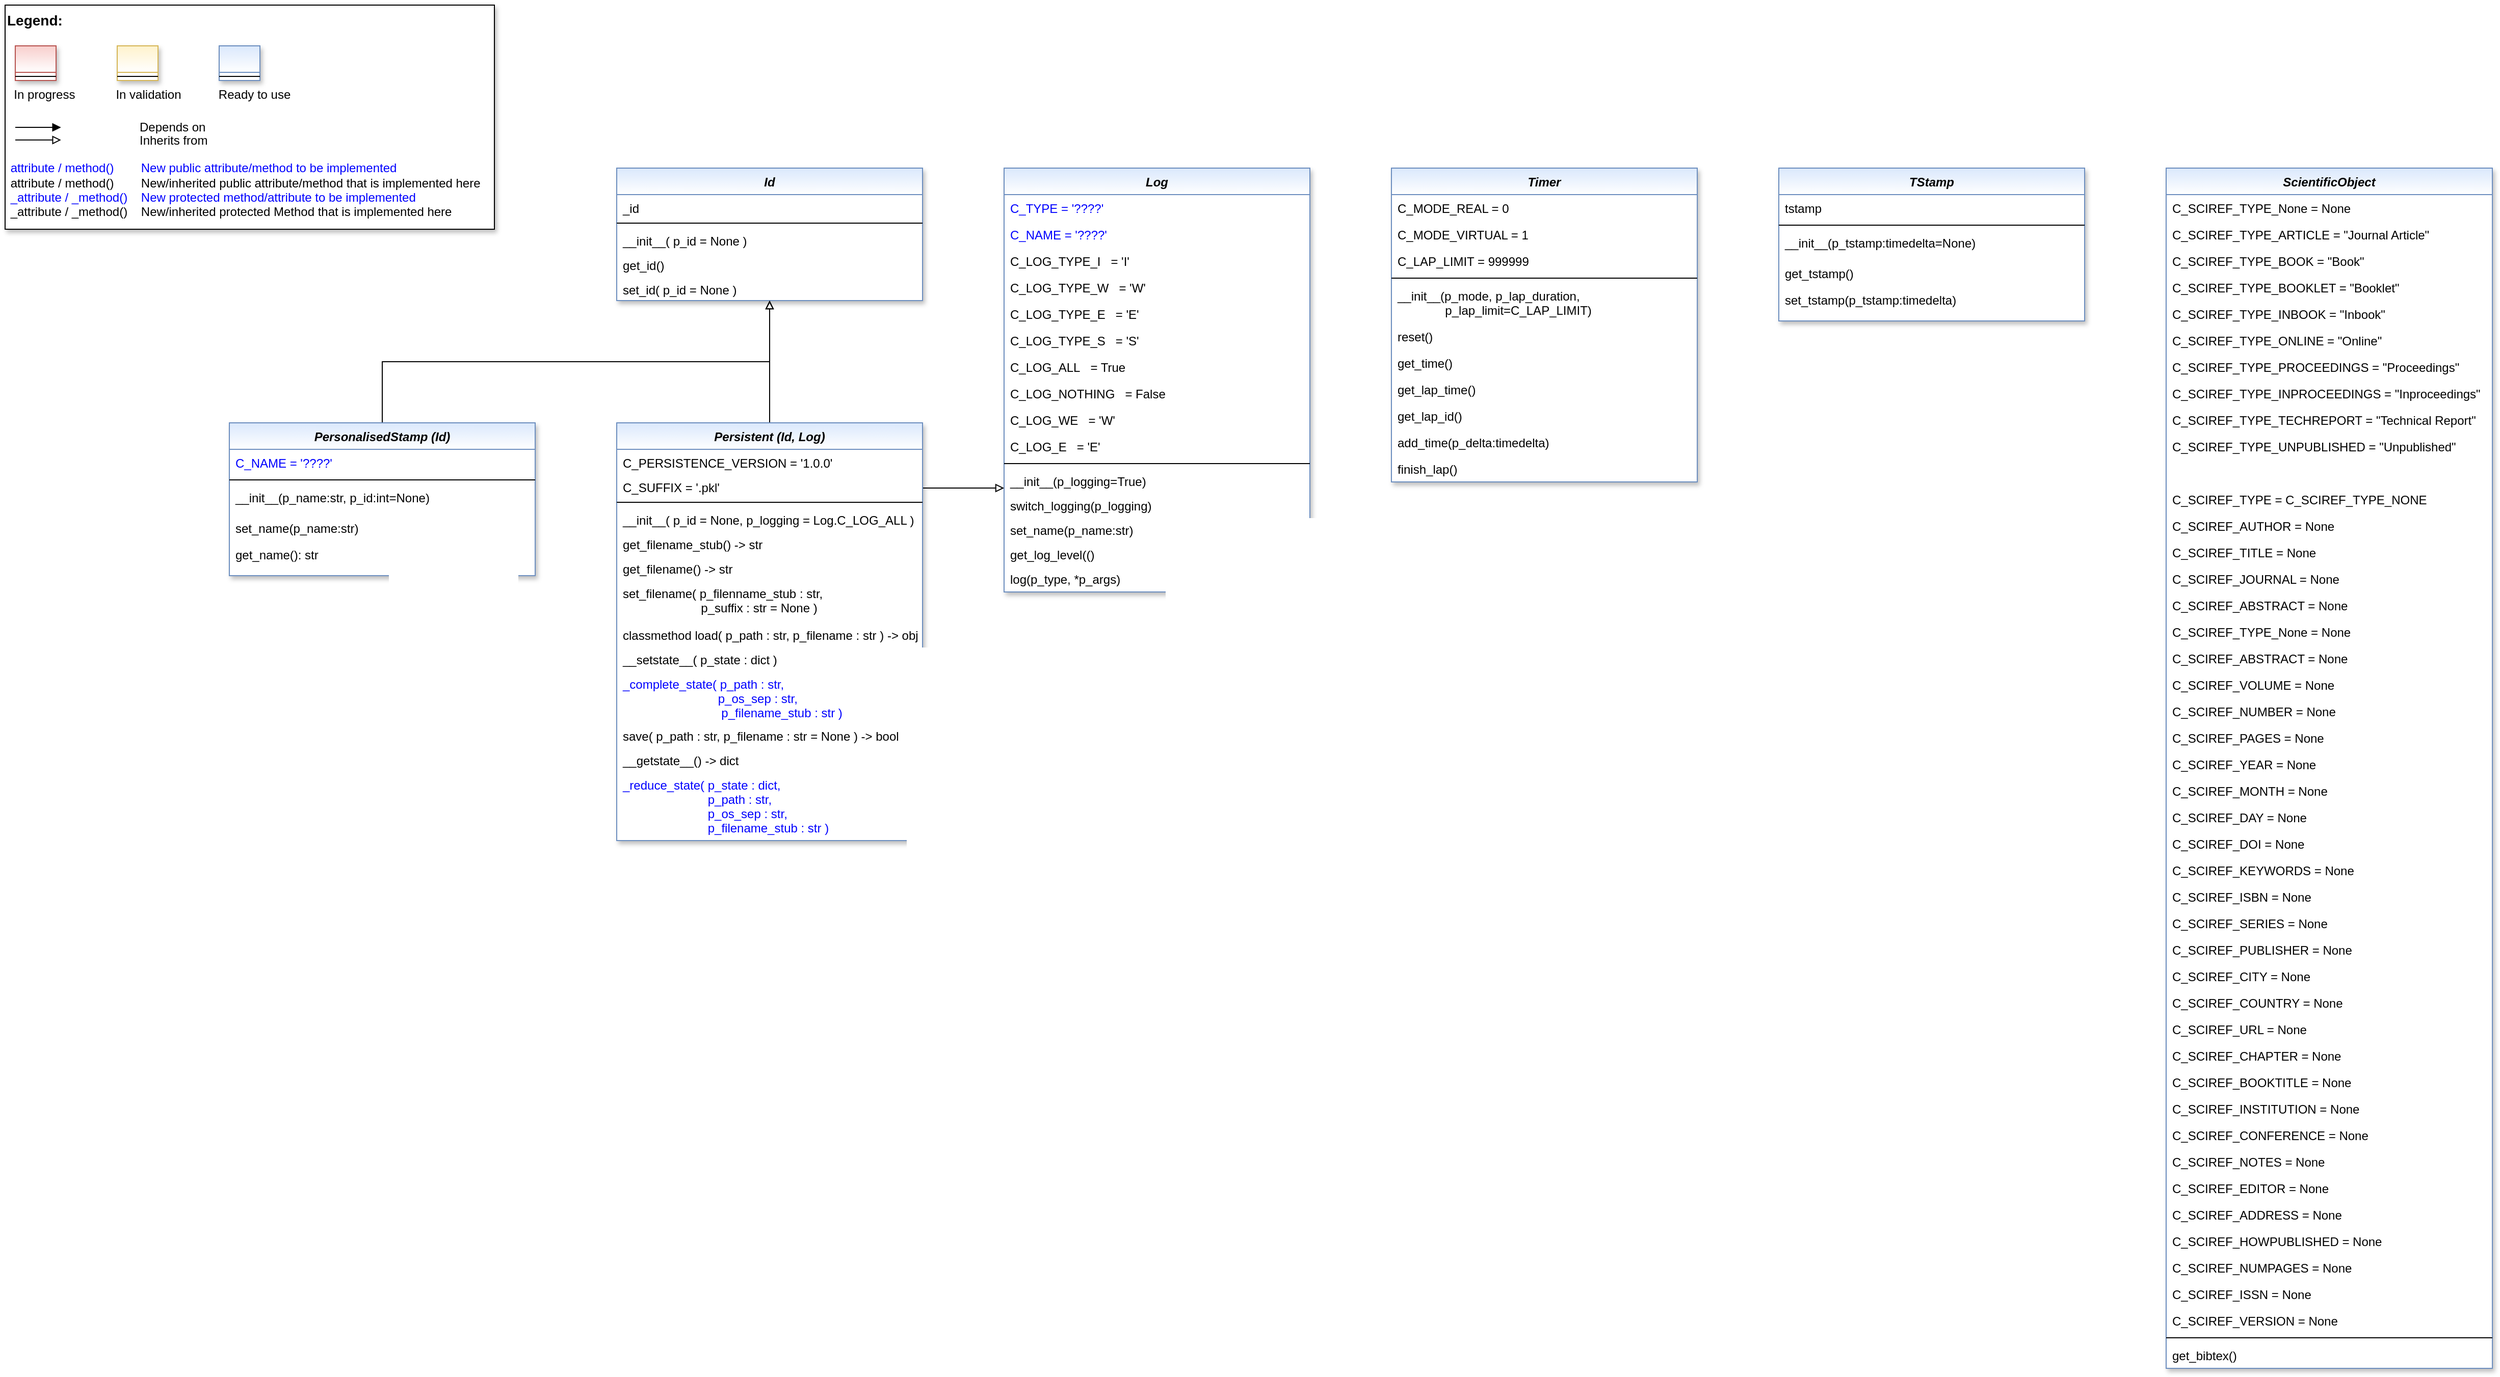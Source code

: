 <mxfile version="21.2.8" type="device">
  <diagram id="C5RBs43oDa-KdzZeNtuy" name="Page-1">
    <mxGraphModel dx="1418" dy="940" grid="1" gridSize="10" guides="1" tooltips="1" connect="1" arrows="1" fold="1" page="1" pageScale="1" pageWidth="2336" pageHeight="1654" background="none" math="0" shadow="0">
      <root>
        <mxCell id="WIyWlLk6GJQsqaUBKTNV-0" />
        <mxCell id="WIyWlLk6GJQsqaUBKTNV-1" parent="WIyWlLk6GJQsqaUBKTNV-0" />
        <mxCell id="bgMfdcs62GZ-gJ5sxorQ-0" value="Timer" style="swimlane;fontStyle=3;align=center;verticalAlign=top;childLayout=stackLayout;horizontal=1;startSize=26;horizontalStack=0;resizeParent=1;resizeLast=0;collapsible=1;marginBottom=0;rounded=0;shadow=1;strokeWidth=1;fillColor=#dae8fc;strokeColor=#6c8ebf;gradientColor=#FFFFFF;swimlaneFillColor=#FFFFFF;" parent="WIyWlLk6GJQsqaUBKTNV-1" vertex="1">
          <mxGeometry x="1400" y="200" width="300" height="308" as="geometry">
            <mxRectangle x="230" y="140" width="160" height="26" as="alternateBounds" />
          </mxGeometry>
        </mxCell>
        <mxCell id="bgMfdcs62GZ-gJ5sxorQ-1" value="C_MODE_REAL = 0" style="text;align=left;verticalAlign=top;spacingLeft=4;spacingRight=4;overflow=hidden;rotatable=0;points=[[0,0.5],[1,0.5]];portConstraint=eastwest;" parent="bgMfdcs62GZ-gJ5sxorQ-0" vertex="1">
          <mxGeometry y="26" width="300" height="26" as="geometry" />
        </mxCell>
        <mxCell id="a7D3vBZzGCBZv9gorVLi-0" value="C_MODE_VIRTUAL = 1" style="text;align=left;verticalAlign=top;spacingLeft=4;spacingRight=4;overflow=hidden;rotatable=0;points=[[0,0.5],[1,0.5]];portConstraint=eastwest;" parent="bgMfdcs62GZ-gJ5sxorQ-0" vertex="1">
          <mxGeometry y="52" width="300" height="26" as="geometry" />
        </mxCell>
        <mxCell id="a7D3vBZzGCBZv9gorVLi-1" value="C_LAP_LIMIT = 999999" style="text;align=left;verticalAlign=top;spacingLeft=4;spacingRight=4;overflow=hidden;rotatable=0;points=[[0,0.5],[1,0.5]];portConstraint=eastwest;" parent="bgMfdcs62GZ-gJ5sxorQ-0" vertex="1">
          <mxGeometry y="78" width="300" height="26" as="geometry" />
        </mxCell>
        <mxCell id="bgMfdcs62GZ-gJ5sxorQ-2" value="" style="line;html=1;strokeWidth=1;align=left;verticalAlign=middle;spacingTop=-1;spacingLeft=3;spacingRight=3;rotatable=0;labelPosition=right;points=[];portConstraint=eastwest;" parent="bgMfdcs62GZ-gJ5sxorQ-0" vertex="1">
          <mxGeometry y="104" width="300" height="8" as="geometry" />
        </mxCell>
        <mxCell id="bgMfdcs62GZ-gJ5sxorQ-3" value="__init__(p_mode, p_lap_duration,&#xa;              p_lap_limit=C_LAP_LIMIT)" style="text;align=left;verticalAlign=top;spacingLeft=4;spacingRight=4;overflow=hidden;rotatable=0;points=[[0,0.5],[1,0.5]];portConstraint=eastwest;" parent="bgMfdcs62GZ-gJ5sxorQ-0" vertex="1">
          <mxGeometry y="112" width="300" height="40" as="geometry" />
        </mxCell>
        <mxCell id="a7D3vBZzGCBZv9gorVLi-2" value="reset()" style="text;align=left;verticalAlign=top;spacingLeft=4;spacingRight=4;overflow=hidden;rotatable=0;points=[[0,0.5],[1,0.5]];portConstraint=eastwest;" parent="bgMfdcs62GZ-gJ5sxorQ-0" vertex="1">
          <mxGeometry y="152" width="300" height="26" as="geometry" />
        </mxCell>
        <mxCell id="a7D3vBZzGCBZv9gorVLi-3" value="get_time()" style="text;align=left;verticalAlign=top;spacingLeft=4;spacingRight=4;overflow=hidden;rotatable=0;points=[[0,0.5],[1,0.5]];portConstraint=eastwest;" parent="bgMfdcs62GZ-gJ5sxorQ-0" vertex="1">
          <mxGeometry y="178" width="300" height="26" as="geometry" />
        </mxCell>
        <mxCell id="PuHn4NUrcOmfV9xxtkw8-0" value="get_lap_time()" style="text;align=left;verticalAlign=top;spacingLeft=4;spacingRight=4;overflow=hidden;rotatable=0;points=[[0,0.5],[1,0.5]];portConstraint=eastwest;" parent="bgMfdcs62GZ-gJ5sxorQ-0" vertex="1">
          <mxGeometry y="204" width="300" height="26" as="geometry" />
        </mxCell>
        <mxCell id="PuHn4NUrcOmfV9xxtkw8-1" value="get_lap_id()" style="text;align=left;verticalAlign=top;spacingLeft=4;spacingRight=4;overflow=hidden;rotatable=0;points=[[0,0.5],[1,0.5]];portConstraint=eastwest;" parent="bgMfdcs62GZ-gJ5sxorQ-0" vertex="1">
          <mxGeometry y="230" width="300" height="26" as="geometry" />
        </mxCell>
        <mxCell id="TGkLLcsEz0-7tvpFlWuC-0" value="add_time(p_delta:timedelta)" style="text;align=left;verticalAlign=top;spacingLeft=4;spacingRight=4;overflow=hidden;rotatable=0;points=[[0,0.5],[1,0.5]];portConstraint=eastwest;" parent="bgMfdcs62GZ-gJ5sxorQ-0" vertex="1">
          <mxGeometry y="256" width="300" height="26" as="geometry" />
        </mxCell>
        <mxCell id="PuHn4NUrcOmfV9xxtkw8-2" value="finish_lap()" style="text;align=left;verticalAlign=top;spacingLeft=4;spacingRight=4;overflow=hidden;rotatable=0;points=[[0,0.5],[1,0.5]];portConstraint=eastwest;" parent="bgMfdcs62GZ-gJ5sxorQ-0" vertex="1">
          <mxGeometry y="282" width="300" height="26" as="geometry" />
        </mxCell>
        <mxCell id="wOOyNorhm0IPKL5RJFF_-0" value="Log" style="swimlane;fontStyle=3;align=center;verticalAlign=top;childLayout=stackLayout;horizontal=1;startSize=26;horizontalStack=0;resizeParent=1;resizeLast=0;collapsible=1;marginBottom=0;rounded=0;shadow=1;strokeWidth=1;fillColor=#dae8fc;strokeColor=#6c8ebf;gradientColor=#FFFFFF;swimlaneFillColor=#FFFFFF;" parent="WIyWlLk6GJQsqaUBKTNV-1" vertex="1">
          <mxGeometry x="1020" y="200" width="300" height="416" as="geometry">
            <mxRectangle x="230" y="140" width="160" height="26" as="alternateBounds" />
          </mxGeometry>
        </mxCell>
        <mxCell id="wOOyNorhm0IPKL5RJFF_-1" value="C_TYPE = &#39;????&#39;&#xa;" style="text;align=left;verticalAlign=top;spacingLeft=4;spacingRight=4;overflow=hidden;rotatable=0;points=[[0,0.5],[1,0.5]];portConstraint=eastwest;fontColor=#0000FF;" parent="wOOyNorhm0IPKL5RJFF_-0" vertex="1">
          <mxGeometry y="26" width="300" height="26" as="geometry" />
        </mxCell>
        <mxCell id="wOOyNorhm0IPKL5RJFF_-4" value="C_NAME = &#39;????&#39;&#xa;" style="text;align=left;verticalAlign=top;spacingLeft=4;spacingRight=4;overflow=hidden;rotatable=0;points=[[0,0.5],[1,0.5]];portConstraint=eastwest;fontColor=#0000FF;" parent="wOOyNorhm0IPKL5RJFF_-0" vertex="1">
          <mxGeometry y="52" width="300" height="26" as="geometry" />
        </mxCell>
        <mxCell id="Sitd4XUR5ouGdiu0kk2x-0" value="C_LOG_TYPE_I   = &#39;I&#39;" style="text;align=left;verticalAlign=top;spacingLeft=4;spacingRight=4;overflow=hidden;rotatable=0;points=[[0,0.5],[1,0.5]];portConstraint=eastwest;fontColor=default;" parent="wOOyNorhm0IPKL5RJFF_-0" vertex="1">
          <mxGeometry y="78" width="300" height="26" as="geometry" />
        </mxCell>
        <mxCell id="Sitd4XUR5ouGdiu0kk2x-1" value="C_LOG_TYPE_W   = &#39;W&#39;" style="text;align=left;verticalAlign=top;spacingLeft=4;spacingRight=4;overflow=hidden;rotatable=0;points=[[0,0.5],[1,0.5]];portConstraint=eastwest;fontColor=default;" parent="wOOyNorhm0IPKL5RJFF_-0" vertex="1">
          <mxGeometry y="104" width="300" height="26" as="geometry" />
        </mxCell>
        <mxCell id="Sitd4XUR5ouGdiu0kk2x-2" value="C_LOG_TYPE_E   = &#39;E&#39;" style="text;align=left;verticalAlign=top;spacingLeft=4;spacingRight=4;overflow=hidden;rotatable=0;points=[[0,0.5],[1,0.5]];portConstraint=eastwest;fontColor=default;" parent="wOOyNorhm0IPKL5RJFF_-0" vertex="1">
          <mxGeometry y="130" width="300" height="26" as="geometry" />
        </mxCell>
        <mxCell id="Sitd4XUR5ouGdiu0kk2x-3" value="C_LOG_TYPE_S   = &#39;S&#39;" style="text;align=left;verticalAlign=top;spacingLeft=4;spacingRight=4;overflow=hidden;rotatable=0;points=[[0,0.5],[1,0.5]];portConstraint=eastwest;fontColor=default;" parent="wOOyNorhm0IPKL5RJFF_-0" vertex="1">
          <mxGeometry y="156" width="300" height="26" as="geometry" />
        </mxCell>
        <mxCell id="Sitd4XUR5ouGdiu0kk2x-4" value="C_LOG_ALL   = True" style="text;align=left;verticalAlign=top;spacingLeft=4;spacingRight=4;overflow=hidden;rotatable=0;points=[[0,0.5],[1,0.5]];portConstraint=eastwest;fontColor=default;" parent="wOOyNorhm0IPKL5RJFF_-0" vertex="1">
          <mxGeometry y="182" width="300" height="26" as="geometry" />
        </mxCell>
        <mxCell id="Sitd4XUR5ouGdiu0kk2x-5" value="C_LOG_NOTHING   = False" style="text;align=left;verticalAlign=top;spacingLeft=4;spacingRight=4;overflow=hidden;rotatable=0;points=[[0,0.5],[1,0.5]];portConstraint=eastwest;fontColor=default;" parent="wOOyNorhm0IPKL5RJFF_-0" vertex="1">
          <mxGeometry y="208" width="300" height="26" as="geometry" />
        </mxCell>
        <mxCell id="Sitd4XUR5ouGdiu0kk2x-6" value="C_LOG_WE   = &#39;W&#39;" style="text;align=left;verticalAlign=top;spacingLeft=4;spacingRight=4;overflow=hidden;rotatable=0;points=[[0,0.5],[1,0.5]];portConstraint=eastwest;fontColor=default;" parent="wOOyNorhm0IPKL5RJFF_-0" vertex="1">
          <mxGeometry y="234" width="300" height="26" as="geometry" />
        </mxCell>
        <mxCell id="Sitd4XUR5ouGdiu0kk2x-7" value="C_LOG_E   = &#39;E&#39;" style="text;align=left;verticalAlign=top;spacingLeft=4;spacingRight=4;overflow=hidden;rotatable=0;points=[[0,0.5],[1,0.5]];portConstraint=eastwest;fontColor=default;" parent="wOOyNorhm0IPKL5RJFF_-0" vertex="1">
          <mxGeometry y="260" width="300" height="26" as="geometry" />
        </mxCell>
        <mxCell id="wOOyNorhm0IPKL5RJFF_-2" value="" style="line;html=1;strokeWidth=1;align=left;verticalAlign=middle;spacingTop=-1;spacingLeft=3;spacingRight=3;rotatable=0;labelPosition=right;points=[];portConstraint=eastwest;" parent="wOOyNorhm0IPKL5RJFF_-0" vertex="1">
          <mxGeometry y="286" width="300" height="8" as="geometry" />
        </mxCell>
        <mxCell id="wOOyNorhm0IPKL5RJFF_-3" value="__init__(p_logging=True)" style="text;align=left;verticalAlign=top;spacingLeft=4;spacingRight=4;overflow=hidden;rotatable=0;points=[[0,0.5],[1,0.5]];portConstraint=eastwest;" parent="wOOyNorhm0IPKL5RJFF_-0" vertex="1">
          <mxGeometry y="294" width="300" height="24" as="geometry" />
        </mxCell>
        <mxCell id="wOOyNorhm0IPKL5RJFF_-5" value="switch_logging(p_logging)" style="text;align=left;verticalAlign=top;spacingLeft=4;spacingRight=4;overflow=hidden;rotatable=0;points=[[0,0.5],[1,0.5]];portConstraint=eastwest;" parent="wOOyNorhm0IPKL5RJFF_-0" vertex="1">
          <mxGeometry y="318" width="300" height="24" as="geometry" />
        </mxCell>
        <mxCell id="5YyYM9NK3f8UlfanujHQ-0" value="set_name(p_name:str)" style="text;align=left;verticalAlign=top;spacingLeft=4;spacingRight=4;overflow=hidden;rotatable=0;points=[[0,0.5],[1,0.5]];portConstraint=eastwest;" parent="wOOyNorhm0IPKL5RJFF_-0" vertex="1">
          <mxGeometry y="342" width="300" height="24" as="geometry" />
        </mxCell>
        <mxCell id="wCxpYQhEE_Nz_e2Aimwp-0" value="get_log_level(()" style="text;align=left;verticalAlign=top;spacingLeft=4;spacingRight=4;overflow=hidden;rotatable=0;points=[[0,0.5],[1,0.5]];portConstraint=eastwest;" parent="wOOyNorhm0IPKL5RJFF_-0" vertex="1">
          <mxGeometry y="366" width="300" height="24" as="geometry" />
        </mxCell>
        <mxCell id="wOOyNorhm0IPKL5RJFF_-7" value="log(p_type, *p_args)" style="text;align=left;verticalAlign=top;spacingLeft=4;spacingRight=4;overflow=hidden;rotatable=0;points=[[0,0.5],[1,0.5]];portConstraint=eastwest;" parent="wOOyNorhm0IPKL5RJFF_-0" vertex="1">
          <mxGeometry y="390" width="300" height="26" as="geometry" />
        </mxCell>
        <mxCell id="huwpeFCsxoTQQdfWVsrF-0" value="TStamp" style="swimlane;fontStyle=3;align=center;verticalAlign=top;childLayout=stackLayout;horizontal=1;startSize=26;horizontalStack=0;resizeParent=1;resizeLast=0;collapsible=1;marginBottom=0;rounded=0;shadow=1;strokeWidth=1;fillColor=#dae8fc;strokeColor=#6c8ebf;gradientColor=#FFFFFF;swimlaneFillColor=#FFFFFF;" parent="WIyWlLk6GJQsqaUBKTNV-1" vertex="1">
          <mxGeometry x="1780" y="200" width="300" height="150" as="geometry">
            <mxRectangle x="230" y="140" width="160" height="26" as="alternateBounds" />
          </mxGeometry>
        </mxCell>
        <mxCell id="huwpeFCsxoTQQdfWVsrF-1" value="tstamp" style="text;align=left;verticalAlign=top;spacingLeft=4;spacingRight=4;overflow=hidden;rotatable=0;points=[[0,0.5],[1,0.5]];portConstraint=eastwest;" parent="huwpeFCsxoTQQdfWVsrF-0" vertex="1">
          <mxGeometry y="26" width="300" height="26" as="geometry" />
        </mxCell>
        <mxCell id="huwpeFCsxoTQQdfWVsrF-4" value="" style="line;html=1;strokeWidth=1;align=left;verticalAlign=middle;spacingTop=-1;spacingLeft=3;spacingRight=3;rotatable=0;labelPosition=right;points=[];portConstraint=eastwest;" parent="huwpeFCsxoTQQdfWVsrF-0" vertex="1">
          <mxGeometry y="52" width="300" height="8" as="geometry" />
        </mxCell>
        <mxCell id="huwpeFCsxoTQQdfWVsrF-5" value="__init__(p_tstamp:timedelta=None)" style="text;align=left;verticalAlign=top;spacingLeft=4;spacingRight=4;overflow=hidden;rotatable=0;points=[[0,0.5],[1,0.5]];portConstraint=eastwest;" parent="huwpeFCsxoTQQdfWVsrF-0" vertex="1">
          <mxGeometry y="60" width="300" height="30" as="geometry" />
        </mxCell>
        <mxCell id="huwpeFCsxoTQQdfWVsrF-6" value="get_tstamp()" style="text;align=left;verticalAlign=top;spacingLeft=4;spacingRight=4;overflow=hidden;rotatable=0;points=[[0,0.5],[1,0.5]];portConstraint=eastwest;" parent="huwpeFCsxoTQQdfWVsrF-0" vertex="1">
          <mxGeometry y="90" width="300" height="26" as="geometry" />
        </mxCell>
        <mxCell id="huwpeFCsxoTQQdfWVsrF-7" value="set_tstamp(p_tstamp:timedelta)" style="text;align=left;verticalAlign=top;spacingLeft=4;spacingRight=4;overflow=hidden;rotatable=0;points=[[0,0.5],[1,0.5]];portConstraint=eastwest;" parent="huwpeFCsxoTQQdfWVsrF-0" vertex="1">
          <mxGeometry y="116" width="300" height="26" as="geometry" />
        </mxCell>
        <mxCell id="ZXzUqIAL4igxPkpYoOi9-0" value="Id" style="swimlane;fontStyle=3;align=center;verticalAlign=top;childLayout=stackLayout;horizontal=1;startSize=26;horizontalStack=0;resizeParent=1;resizeLast=0;collapsible=1;marginBottom=0;rounded=0;shadow=1;strokeWidth=1;fillColor=#dae8fc;strokeColor=#6c8ebf;gradientColor=#FFFFFF;swimlaneFillColor=#FFFFFF;" parent="WIyWlLk6GJQsqaUBKTNV-1" vertex="1">
          <mxGeometry x="640" y="200" width="300" height="130" as="geometry">
            <mxRectangle x="230" y="140" width="160" height="26" as="alternateBounds" />
          </mxGeometry>
        </mxCell>
        <mxCell id="cLGEqnKjlF98sGwJrwcT-0" value="_id" style="text;align=left;verticalAlign=top;spacingLeft=4;spacingRight=4;overflow=hidden;rotatable=0;points=[[0,0.5],[1,0.5]];portConstraint=eastwest;" parent="ZXzUqIAL4igxPkpYoOi9-0" vertex="1">
          <mxGeometry y="26" width="300" height="24" as="geometry" />
        </mxCell>
        <mxCell id="ZXzUqIAL4igxPkpYoOi9-1" value="" style="line;html=1;strokeWidth=1;align=left;verticalAlign=middle;spacingTop=-1;spacingLeft=3;spacingRight=3;rotatable=0;labelPosition=right;points=[];portConstraint=eastwest;" parent="ZXzUqIAL4igxPkpYoOi9-0" vertex="1">
          <mxGeometry y="50" width="300" height="8" as="geometry" />
        </mxCell>
        <mxCell id="ZXzUqIAL4igxPkpYoOi9-3" value="__init__( p_id = None )" style="text;align=left;verticalAlign=top;spacingLeft=4;spacingRight=4;overflow=hidden;rotatable=0;points=[[0,0.5],[1,0.5]];portConstraint=eastwest;" parent="ZXzUqIAL4igxPkpYoOi9-0" vertex="1">
          <mxGeometry y="58" width="300" height="24" as="geometry" />
        </mxCell>
        <mxCell id="cLGEqnKjlF98sGwJrwcT-1" value="get_id()" style="text;align=left;verticalAlign=top;spacingLeft=4;spacingRight=4;overflow=hidden;rotatable=0;points=[[0,0.5],[1,0.5]];portConstraint=eastwest;" parent="ZXzUqIAL4igxPkpYoOi9-0" vertex="1">
          <mxGeometry y="82" width="300" height="24" as="geometry" />
        </mxCell>
        <mxCell id="cLGEqnKjlF98sGwJrwcT-2" value="set_id( p_id = None )" style="text;align=left;verticalAlign=top;spacingLeft=4;spacingRight=4;overflow=hidden;rotatable=0;points=[[0,0.5],[1,0.5]];portConstraint=eastwest;" parent="ZXzUqIAL4igxPkpYoOi9-0" vertex="1">
          <mxGeometry y="106" width="300" height="24" as="geometry" />
        </mxCell>
        <mxCell id="Sitd4XUR5ouGdiu0kk2x-8" value="" style="group" parent="WIyWlLk6GJQsqaUBKTNV-1" vertex="1" connectable="0">
          <mxGeometry x="40" y="40" width="480" height="220" as="geometry" />
        </mxCell>
        <mxCell id="Sitd4XUR5ouGdiu0kk2x-9" value="&lt;font color=&quot;#000000&quot; size=&quot;1&quot;&gt;&lt;b style=&quot;font-size: 14px&quot;&gt;Legend:&lt;br&gt;&lt;/b&gt;&lt;/font&gt;&lt;br&gt;&lt;br&gt;&lt;br&gt;&lt;font color=&quot;#0000ff&quot; style=&quot;font-size: 6px&quot;&gt;&lt;br&gt;&lt;/font&gt;&lt;span style=&quot;color: rgb(0 , 0 , 0)&quot;&gt;&lt;font style=&quot;font-size: 4px&quot;&gt;&amp;nbsp; &amp;nbsp;&lt;/font&gt;&amp;nbsp;In progress&amp;nbsp; &amp;nbsp; &amp;nbsp; &amp;nbsp; &amp;nbsp; &amp;nbsp; In validation&amp;nbsp; &amp;nbsp; &amp;nbsp; &amp;nbsp; &amp;nbsp; &amp;nbsp;Ready to use&lt;/span&gt;&lt;font color=&quot;#000000&quot;&gt;&amp;nbsp;&lt;br&gt;&lt;/font&gt;&lt;font color=&quot;#0000ff&quot;&gt;&lt;br&gt;&lt;br&gt;&lt;br&gt;&lt;br&gt;&amp;nbsp;attribute / method()&amp;nbsp; &amp;nbsp; &amp;nbsp; &amp;nbsp; New public attribute/method to be implemented&lt;/font&gt;&lt;br&gt;&lt;font color=&quot;#000000&quot;&gt;&amp;nbsp;&lt;/font&gt;&lt;font color=&quot;#000000&quot;&gt;attribute / method()&lt;span&gt;	&lt;/span&gt;&amp;nbsp; &amp;nbsp; &amp;nbsp; &amp;nbsp;New/inherited public attribute/method that is implemented here&lt;br&gt;&lt;/font&gt;&lt;font color=&quot;#0000ff&quot;&gt;&amp;nbsp;_attribute /&amp;nbsp;&lt;/font&gt;&lt;font color=&quot;#0000ff&quot;&gt;_method()&amp;nbsp; &amp;nbsp; New protected method/attribute to be implemented&lt;/font&gt;&lt;br&gt;&lt;font color=&quot;#000000&quot;&gt;&amp;nbsp;_attribute / _method()&amp;nbsp; &amp;nbsp; New/inherited protected Method that is implemented here&lt;br&gt;&lt;/font&gt;&lt;font color=&quot;#000000&quot;&gt;&lt;br&gt;&lt;br&gt;&lt;br&gt;&lt;br&gt;&lt;br&gt;&lt;/font&gt;" style="text;html=1;align=left;verticalAlign=top;whiteSpace=wrap;rounded=0;fontColor=#006600;strokeColor=#000000;shadow=1;fillColor=#ffffff;" parent="Sitd4XUR5ouGdiu0kk2x-8" vertex="1">
          <mxGeometry width="480" height="220" as="geometry" />
        </mxCell>
        <mxCell id="Sitd4XUR5ouGdiu0kk2x-10" value="Depends on" style="endArrow=block;html=1;labelPosition=right;verticalLabelPosition=middle;align=left;verticalAlign=middle;endFill=1;fontSize=12;" parent="Sitd4XUR5ouGdiu0kk2x-8" edge="1">
          <mxGeometry x="-1590" y="-2180" width="50" height="50" as="geometry">
            <mxPoint x="10.0" y="120.003" as="sourcePoint" />
            <mxPoint x="54.848" y="120.003" as="targetPoint" />
            <mxPoint x="98" as="offset" />
            <Array as="points">
              <mxPoint x="30" y="120" />
            </Array>
          </mxGeometry>
        </mxCell>
        <mxCell id="Sitd4XUR5ouGdiu0kk2x-11" value="Inherits from" style="endArrow=block;html=1;labelPosition=right;verticalLabelPosition=middle;align=left;verticalAlign=middle;endFill=0;fontSize=12;" parent="Sitd4XUR5ouGdiu0kk2x-8" edge="1">
          <mxGeometry x="-1590" y="-2180" width="50" height="50" as="geometry">
            <mxPoint x="10.0" y="132.385" as="sourcePoint" />
            <mxPoint x="54.848" y="132.385" as="targetPoint" />
            <mxPoint x="98" y="1" as="offset" />
          </mxGeometry>
        </mxCell>
        <mxCell id="Sitd4XUR5ouGdiu0kk2x-12" value="" style="swimlane;fontStyle=3;align=center;verticalAlign=top;childLayout=stackLayout;horizontal=1;startSize=26;horizontalStack=0;resizeParent=1;resizeLast=0;collapsible=1;marginBottom=0;rounded=0;shadow=1;strokeWidth=1;fillColor=#f8cecc;strokeColor=#b85450;gradientColor=#ffffff;swimlaneFillColor=#ffffff;" parent="Sitd4XUR5ouGdiu0kk2x-8" vertex="1">
          <mxGeometry x="10" y="40" width="40" height="34" as="geometry">
            <mxRectangle x="230" y="140" width="160" height="26" as="alternateBounds" />
          </mxGeometry>
        </mxCell>
        <mxCell id="Sitd4XUR5ouGdiu0kk2x-13" value="" style="line;html=1;strokeWidth=1;align=left;verticalAlign=middle;spacingTop=-1;spacingLeft=3;spacingRight=3;rotatable=0;labelPosition=right;points=[];portConstraint=eastwest;" parent="Sitd4XUR5ouGdiu0kk2x-12" vertex="1">
          <mxGeometry y="26" width="40" height="8" as="geometry" />
        </mxCell>
        <mxCell id="Sitd4XUR5ouGdiu0kk2x-14" value="" style="swimlane;fontStyle=3;align=center;verticalAlign=top;childLayout=stackLayout;horizontal=1;startSize=26;horizontalStack=0;resizeParent=1;resizeLast=0;collapsible=1;marginBottom=0;rounded=0;shadow=1;strokeWidth=1;fillColor=#fff2cc;strokeColor=#d6b656;gradientColor=#ffffff;swimlaneFillColor=#ffffff;" parent="Sitd4XUR5ouGdiu0kk2x-8" vertex="1">
          <mxGeometry x="110" y="40" width="40" height="34" as="geometry">
            <mxRectangle x="230" y="140" width="160" height="26" as="alternateBounds" />
          </mxGeometry>
        </mxCell>
        <mxCell id="Sitd4XUR5ouGdiu0kk2x-15" value="" style="line;html=1;strokeWidth=1;align=left;verticalAlign=middle;spacingTop=-1;spacingLeft=3;spacingRight=3;rotatable=0;labelPosition=right;points=[];portConstraint=eastwest;" parent="Sitd4XUR5ouGdiu0kk2x-14" vertex="1">
          <mxGeometry y="26" width="40" height="8" as="geometry" />
        </mxCell>
        <mxCell id="Sitd4XUR5ouGdiu0kk2x-16" value="" style="swimlane;fontStyle=3;align=center;verticalAlign=top;childLayout=stackLayout;horizontal=1;startSize=26;horizontalStack=0;resizeParent=1;resizeLast=0;collapsible=1;marginBottom=0;rounded=0;shadow=1;strokeWidth=1;fillColor=#dae8fc;strokeColor=#6c8ebf;gradientColor=#ffffff;swimlaneFillColor=#ffffff;" parent="Sitd4XUR5ouGdiu0kk2x-8" vertex="1">
          <mxGeometry x="210" y="40" width="40" height="34" as="geometry">
            <mxRectangle x="230" y="140" width="160" height="26" as="alternateBounds" />
          </mxGeometry>
        </mxCell>
        <mxCell id="Sitd4XUR5ouGdiu0kk2x-17" value="" style="line;html=1;strokeWidth=1;align=left;verticalAlign=middle;spacingTop=-1;spacingLeft=3;spacingRight=3;rotatable=0;labelPosition=right;points=[];portConstraint=eastwest;" parent="Sitd4XUR5ouGdiu0kk2x-16" vertex="1">
          <mxGeometry y="26" width="40" height="8" as="geometry" />
        </mxCell>
        <mxCell id="cLGEqnKjlF98sGwJrwcT-15" style="edgeStyle=orthogonalEdgeStyle;rounded=0;orthogonalLoop=1;jettySize=auto;html=1;endArrow=block;endFill=0;" parent="WIyWlLk6GJQsqaUBKTNV-1" source="fBVEfF3avQhWG5mbOqyu-0" target="ZXzUqIAL4igxPkpYoOi9-0" edge="1">
          <mxGeometry relative="1" as="geometry">
            <Array as="points">
              <mxPoint x="410" y="390" />
              <mxPoint x="790" y="390" />
            </Array>
          </mxGeometry>
        </mxCell>
        <mxCell id="fBVEfF3avQhWG5mbOqyu-0" value="PersonalisedStamp (Id)" style="swimlane;fontStyle=3;align=center;verticalAlign=top;childLayout=stackLayout;horizontal=1;startSize=26;horizontalStack=0;resizeParent=1;resizeLast=0;collapsible=1;marginBottom=0;rounded=0;shadow=1;strokeWidth=1;fillColor=#dae8fc;strokeColor=#6c8ebf;gradientColor=#FFFFFF;swimlaneFillColor=#FFFFFF;" parent="WIyWlLk6GJQsqaUBKTNV-1" vertex="1">
          <mxGeometry x="260" y="450" width="300" height="150" as="geometry">
            <mxRectangle x="230" y="140" width="160" height="26" as="alternateBounds" />
          </mxGeometry>
        </mxCell>
        <mxCell id="fBVEfF3avQhWG5mbOqyu-6" value="C_NAME = &#39;????&#39;&#xa;" style="text;align=left;verticalAlign=top;spacingLeft=4;spacingRight=4;overflow=hidden;rotatable=0;points=[[0,0.5],[1,0.5]];portConstraint=eastwest;fontColor=#0000FF;" parent="fBVEfF3avQhWG5mbOqyu-0" vertex="1">
          <mxGeometry y="26" width="300" height="26" as="geometry" />
        </mxCell>
        <mxCell id="fBVEfF3avQhWG5mbOqyu-2" value="" style="line;html=1;strokeWidth=1;align=left;verticalAlign=middle;spacingTop=-1;spacingLeft=3;spacingRight=3;rotatable=0;labelPosition=right;points=[];portConstraint=eastwest;" parent="fBVEfF3avQhWG5mbOqyu-0" vertex="1">
          <mxGeometry y="52" width="300" height="8" as="geometry" />
        </mxCell>
        <mxCell id="fBVEfF3avQhWG5mbOqyu-3" value="__init__(p_name:str, p_id:int=None)" style="text;align=left;verticalAlign=top;spacingLeft=4;spacingRight=4;overflow=hidden;rotatable=0;points=[[0,0.5],[1,0.5]];portConstraint=eastwest;" parent="fBVEfF3avQhWG5mbOqyu-0" vertex="1">
          <mxGeometry y="60" width="300" height="30" as="geometry" />
        </mxCell>
        <mxCell id="fBVEfF3avQhWG5mbOqyu-7" value="set_name(p_name:str)" style="text;align=left;verticalAlign=top;spacingLeft=4;spacingRight=4;overflow=hidden;rotatable=0;points=[[0,0.5],[1,0.5]];portConstraint=eastwest;" parent="fBVEfF3avQhWG5mbOqyu-0" vertex="1">
          <mxGeometry y="90" width="300" height="26" as="geometry" />
        </mxCell>
        <mxCell id="fBVEfF3avQhWG5mbOqyu-8" value="get_name(): str" style="text;align=left;verticalAlign=top;spacingLeft=4;spacingRight=4;overflow=hidden;rotatable=0;points=[[0,0.5],[1,0.5]];portConstraint=eastwest;" parent="fBVEfF3avQhWG5mbOqyu-0" vertex="1">
          <mxGeometry y="116" width="300" height="26" as="geometry" />
        </mxCell>
        <mxCell id="UDpwU4JwNeAg4p_54pbl-0" value="ScientificObject" style="swimlane;fontStyle=3;align=center;verticalAlign=top;childLayout=stackLayout;horizontal=1;startSize=26;horizontalStack=0;resizeParent=1;resizeLast=0;collapsible=1;marginBottom=0;rounded=0;shadow=1;strokeWidth=1;fillColor=#dae8fc;strokeColor=#6c8ebf;gradientColor=#FFFFFF;swimlaneFillColor=#FFFFFF;" parent="WIyWlLk6GJQsqaUBKTNV-1" vertex="1">
          <mxGeometry x="2160" y="200" width="320" height="1178" as="geometry">
            <mxRectangle x="230" y="140" width="160" height="26" as="alternateBounds" />
          </mxGeometry>
        </mxCell>
        <mxCell id="UDpwU4JwNeAg4p_54pbl-3" value="C_SCIREF_TYPE_None = None" style="text;align=left;verticalAlign=top;spacingLeft=4;spacingRight=4;overflow=hidden;rotatable=0;points=[[0,0.5],[1,0.5]];portConstraint=eastwest;fontColor=default;" parent="UDpwU4JwNeAg4p_54pbl-0" vertex="1">
          <mxGeometry y="26" width="320" height="26" as="geometry" />
        </mxCell>
        <mxCell id="UDpwU4JwNeAg4p_54pbl-17" value="C_SCIREF_TYPE_ARTICLE = &quot;Journal Article&quot;" style="text;align=left;verticalAlign=top;spacingLeft=4;spacingRight=4;overflow=hidden;rotatable=0;points=[[0,0.5],[1,0.5]];portConstraint=eastwest;fontColor=default;" parent="UDpwU4JwNeAg4p_54pbl-0" vertex="1">
          <mxGeometry y="52" width="320" height="26" as="geometry" />
        </mxCell>
        <mxCell id="UDpwU4JwNeAg4p_54pbl-19" value="C_SCIREF_TYPE_BOOK = &quot;Book&quot;" style="text;align=left;verticalAlign=top;spacingLeft=4;spacingRight=4;overflow=hidden;rotatable=0;points=[[0,0.5],[1,0.5]];portConstraint=eastwest;fontColor=default;" parent="UDpwU4JwNeAg4p_54pbl-0" vertex="1">
          <mxGeometry y="78" width="320" height="26" as="geometry" />
        </mxCell>
        <mxCell id="Xx5eL9HVCIXcOi9bT9TS-0" value="C_SCIREF_TYPE_BOOKLET = &quot;Booklet&quot;" style="text;align=left;verticalAlign=top;spacingLeft=4;spacingRight=4;overflow=hidden;rotatable=0;points=[[0,0.5],[1,0.5]];portConstraint=eastwest;fontColor=default;" vertex="1" parent="UDpwU4JwNeAg4p_54pbl-0">
          <mxGeometry y="104" width="320" height="26" as="geometry" />
        </mxCell>
        <mxCell id="Xx5eL9HVCIXcOi9bT9TS-1" value="C_SCIREF_TYPE_INBOOK = &quot;Inbook&quot;" style="text;align=left;verticalAlign=top;spacingLeft=4;spacingRight=4;overflow=hidden;rotatable=0;points=[[0,0.5],[1,0.5]];portConstraint=eastwest;fontColor=default;" vertex="1" parent="UDpwU4JwNeAg4p_54pbl-0">
          <mxGeometry y="130" width="320" height="26" as="geometry" />
        </mxCell>
        <mxCell id="UDpwU4JwNeAg4p_54pbl-18" value="C_SCIREF_TYPE_ONLINE = &quot;Online&quot;" style="text;align=left;verticalAlign=top;spacingLeft=4;spacingRight=4;overflow=hidden;rotatable=0;points=[[0,0.5],[1,0.5]];portConstraint=eastwest;fontColor=default;" parent="UDpwU4JwNeAg4p_54pbl-0" vertex="1">
          <mxGeometry y="156" width="320" height="26" as="geometry" />
        </mxCell>
        <mxCell id="UDpwU4JwNeAg4p_54pbl-21" value="C_SCIREF_TYPE_PROCEEDINGS = &quot;Proceedings&quot;" style="text;align=left;verticalAlign=top;spacingLeft=4;spacingRight=4;overflow=hidden;rotatable=0;points=[[0,0.5],[1,0.5]];portConstraint=eastwest;fontColor=default;" parent="UDpwU4JwNeAg4p_54pbl-0" vertex="1">
          <mxGeometry y="182" width="320" height="26" as="geometry" />
        </mxCell>
        <mxCell id="Xx5eL9HVCIXcOi9bT9TS-2" value="C_SCIREF_TYPE_INPROCEEDINGS = &quot;Inproceedings&quot;" style="text;align=left;verticalAlign=top;spacingLeft=4;spacingRight=4;overflow=hidden;rotatable=0;points=[[0,0.5],[1,0.5]];portConstraint=eastwest;fontColor=default;" vertex="1" parent="UDpwU4JwNeAg4p_54pbl-0">
          <mxGeometry y="208" width="320" height="26" as="geometry" />
        </mxCell>
        <mxCell id="UDpwU4JwNeAg4p_54pbl-20" value="C_SCIREF_TYPE_TECHREPORT = &quot;Technical Report&quot;" style="text;align=left;verticalAlign=top;spacingLeft=4;spacingRight=4;overflow=hidden;rotatable=0;points=[[0,0.5],[1,0.5]];portConstraint=eastwest;fontColor=default;" parent="UDpwU4JwNeAg4p_54pbl-0" vertex="1">
          <mxGeometry y="234" width="320" height="26" as="geometry" />
        </mxCell>
        <mxCell id="UDpwU4JwNeAg4p_54pbl-27" value="C_SCIREF_TYPE_UNPUBLISHED = &quot;Unpublished&quot;" style="text;align=left;verticalAlign=top;spacingLeft=4;spacingRight=4;overflow=hidden;rotatable=0;points=[[0,0.5],[1,0.5]];portConstraint=eastwest;fontColor=default;" parent="UDpwU4JwNeAg4p_54pbl-0" vertex="1">
          <mxGeometry y="260" width="320" height="26" as="geometry" />
        </mxCell>
        <mxCell id="UDpwU4JwNeAg4p_54pbl-29" value=" " style="text;align=left;verticalAlign=top;spacingLeft=4;spacingRight=4;overflow=hidden;rotatable=0;points=[[0,0.5],[1,0.5]];portConstraint=eastwest;fontColor=default;" parent="UDpwU4JwNeAg4p_54pbl-0" vertex="1">
          <mxGeometry y="286" width="320" height="26" as="geometry" />
        </mxCell>
        <mxCell id="UDpwU4JwNeAg4p_54pbl-26" value="C_SCIREF_TYPE = C_SCIREF_TYPE_NONE" style="text;align=left;verticalAlign=top;spacingLeft=4;spacingRight=4;overflow=hidden;rotatable=0;points=[[0,0.5],[1,0.5]];portConstraint=eastwest;fontColor=default;" parent="UDpwU4JwNeAg4p_54pbl-0" vertex="1">
          <mxGeometry y="312" width="320" height="26" as="geometry" />
        </mxCell>
        <mxCell id="UDpwU4JwNeAg4p_54pbl-25" value=" C_SCIREF_AUTHOR = None" style="text;align=left;verticalAlign=top;spacingLeft=4;spacingRight=4;overflow=hidden;rotatable=0;points=[[0,0.5],[1,0.5]];portConstraint=eastwest;fontColor=default;" parent="UDpwU4JwNeAg4p_54pbl-0" vertex="1">
          <mxGeometry y="338" width="320" height="26" as="geometry" />
        </mxCell>
        <mxCell id="UDpwU4JwNeAg4p_54pbl-24" value="C_SCIREF_TITLE = None" style="text;align=left;verticalAlign=top;spacingLeft=4;spacingRight=4;overflow=hidden;rotatable=0;points=[[0,0.5],[1,0.5]];portConstraint=eastwest;fontColor=default;" parent="UDpwU4JwNeAg4p_54pbl-0" vertex="1">
          <mxGeometry y="364" width="320" height="26" as="geometry" />
        </mxCell>
        <mxCell id="UDpwU4JwNeAg4p_54pbl-23" value="C_SCIREF_JOURNAL = None" style="text;align=left;verticalAlign=top;spacingLeft=4;spacingRight=4;overflow=hidden;rotatable=0;points=[[0,0.5],[1,0.5]];portConstraint=eastwest;fontColor=default;" parent="UDpwU4JwNeAg4p_54pbl-0" vertex="1">
          <mxGeometry y="390" width="320" height="26" as="geometry" />
        </mxCell>
        <mxCell id="UDpwU4JwNeAg4p_54pbl-22" value="C_SCIREF_ABSTRACT = None" style="text;align=left;verticalAlign=top;spacingLeft=4;spacingRight=4;overflow=hidden;rotatable=0;points=[[0,0.5],[1,0.5]];portConstraint=eastwest;fontColor=default;" parent="UDpwU4JwNeAg4p_54pbl-0" vertex="1">
          <mxGeometry y="416" width="320" height="26" as="geometry" />
        </mxCell>
        <mxCell id="UDpwU4JwNeAg4p_54pbl-30" value="C_SCIREF_TYPE_None = None" style="text;align=left;verticalAlign=top;spacingLeft=4;spacingRight=4;overflow=hidden;rotatable=0;points=[[0,0.5],[1,0.5]];portConstraint=eastwest;fontColor=default;" parent="UDpwU4JwNeAg4p_54pbl-0" vertex="1">
          <mxGeometry y="442" width="320" height="26" as="geometry" />
        </mxCell>
        <mxCell id="UDpwU4JwNeAg4p_54pbl-42" value="C_SCIREF_ABSTRACT = None" style="text;align=left;verticalAlign=top;spacingLeft=4;spacingRight=4;overflow=hidden;rotatable=0;points=[[0,0.5],[1,0.5]];portConstraint=eastwest;fontColor=default;" parent="UDpwU4JwNeAg4p_54pbl-0" vertex="1">
          <mxGeometry y="468" width="320" height="26" as="geometry" />
        </mxCell>
        <mxCell id="UDpwU4JwNeAg4p_54pbl-41" value="C_SCIREF_VOLUME = None" style="text;align=left;verticalAlign=top;spacingLeft=4;spacingRight=4;overflow=hidden;rotatable=0;points=[[0,0.5],[1,0.5]];portConstraint=eastwest;fontColor=default;" parent="UDpwU4JwNeAg4p_54pbl-0" vertex="1">
          <mxGeometry y="494" width="320" height="26" as="geometry" />
        </mxCell>
        <mxCell id="UDpwU4JwNeAg4p_54pbl-40" value="C_SCIREF_NUMBER = None" style="text;align=left;verticalAlign=top;spacingLeft=4;spacingRight=4;overflow=hidden;rotatable=0;points=[[0,0.5],[1,0.5]];portConstraint=eastwest;fontColor=default;" parent="UDpwU4JwNeAg4p_54pbl-0" vertex="1">
          <mxGeometry y="520" width="320" height="26" as="geometry" />
        </mxCell>
        <mxCell id="UDpwU4JwNeAg4p_54pbl-39" value="C_SCIREF_PAGES = None" style="text;align=left;verticalAlign=top;spacingLeft=4;spacingRight=4;overflow=hidden;rotatable=0;points=[[0,0.5],[1,0.5]];portConstraint=eastwest;fontColor=default;" parent="UDpwU4JwNeAg4p_54pbl-0" vertex="1">
          <mxGeometry y="546" width="320" height="26" as="geometry" />
        </mxCell>
        <mxCell id="UDpwU4JwNeAg4p_54pbl-38" value="C_SCIREF_YEAR = None" style="text;align=left;verticalAlign=top;spacingLeft=4;spacingRight=4;overflow=hidden;rotatable=0;points=[[0,0.5],[1,0.5]];portConstraint=eastwest;fontColor=default;" parent="UDpwU4JwNeAg4p_54pbl-0" vertex="1">
          <mxGeometry y="572" width="320" height="26" as="geometry" />
        </mxCell>
        <mxCell id="UDpwU4JwNeAg4p_54pbl-37" value="C_SCIREF_MONTH = None" style="text;align=left;verticalAlign=top;spacingLeft=4;spacingRight=4;overflow=hidden;rotatable=0;points=[[0,0.5],[1,0.5]];portConstraint=eastwest;fontColor=default;" parent="UDpwU4JwNeAg4p_54pbl-0" vertex="1">
          <mxGeometry y="598" width="320" height="26" as="geometry" />
        </mxCell>
        <mxCell id="UDpwU4JwNeAg4p_54pbl-36" value="C_SCIREF_DAY = None" style="text;align=left;verticalAlign=top;spacingLeft=4;spacingRight=4;overflow=hidden;rotatable=0;points=[[0,0.5],[1,0.5]];portConstraint=eastwest;fontColor=default;" parent="UDpwU4JwNeAg4p_54pbl-0" vertex="1">
          <mxGeometry y="624" width="320" height="26" as="geometry" />
        </mxCell>
        <mxCell id="UDpwU4JwNeAg4p_54pbl-35" value="C_SCIREF_DOI = None" style="text;align=left;verticalAlign=top;spacingLeft=4;spacingRight=4;overflow=hidden;rotatable=0;points=[[0,0.5],[1,0.5]];portConstraint=eastwest;fontColor=default;" parent="UDpwU4JwNeAg4p_54pbl-0" vertex="1">
          <mxGeometry y="650" width="320" height="26" as="geometry" />
        </mxCell>
        <mxCell id="UDpwU4JwNeAg4p_54pbl-34" value="C_SCIREF_KEYWORDS = None" style="text;align=left;verticalAlign=top;spacingLeft=4;spacingRight=4;overflow=hidden;rotatable=0;points=[[0,0.5],[1,0.5]];portConstraint=eastwest;fontColor=default;" parent="UDpwU4JwNeAg4p_54pbl-0" vertex="1">
          <mxGeometry y="676" width="320" height="26" as="geometry" />
        </mxCell>
        <mxCell id="UDpwU4JwNeAg4p_54pbl-33" value="C_SCIREF_ISBN = None" style="text;align=left;verticalAlign=top;spacingLeft=4;spacingRight=4;overflow=hidden;rotatable=0;points=[[0,0.5],[1,0.5]];portConstraint=eastwest;fontColor=default;" parent="UDpwU4JwNeAg4p_54pbl-0" vertex="1">
          <mxGeometry y="702" width="320" height="26" as="geometry" />
        </mxCell>
        <mxCell id="UDpwU4JwNeAg4p_54pbl-32" value="C_SCIREF_SERIES = None" style="text;align=left;verticalAlign=top;spacingLeft=4;spacingRight=4;overflow=hidden;rotatable=0;points=[[0,0.5],[1,0.5]];portConstraint=eastwest;fontColor=default;" parent="UDpwU4JwNeAg4p_54pbl-0" vertex="1">
          <mxGeometry y="728" width="320" height="26" as="geometry" />
        </mxCell>
        <mxCell id="UDpwU4JwNeAg4p_54pbl-31" value="C_SCIREF_PUBLISHER = None" style="text;align=left;verticalAlign=top;spacingLeft=4;spacingRight=4;overflow=hidden;rotatable=0;points=[[0,0.5],[1,0.5]];portConstraint=eastwest;fontColor=default;" parent="UDpwU4JwNeAg4p_54pbl-0" vertex="1">
          <mxGeometry y="754" width="320" height="26" as="geometry" />
        </mxCell>
        <mxCell id="UDpwU4JwNeAg4p_54pbl-43" value="C_SCIREF_CITY = None" style="text;align=left;verticalAlign=top;spacingLeft=4;spacingRight=4;overflow=hidden;rotatable=0;points=[[0,0.5],[1,0.5]];portConstraint=eastwest;fontColor=default;" parent="UDpwU4JwNeAg4p_54pbl-0" vertex="1">
          <mxGeometry y="780" width="320" height="26" as="geometry" />
        </mxCell>
        <mxCell id="UDpwU4JwNeAg4p_54pbl-56" value="C_SCIREF_COUNTRY = None" style="text;align=left;verticalAlign=top;spacingLeft=4;spacingRight=4;overflow=hidden;rotatable=0;points=[[0,0.5],[1,0.5]];portConstraint=eastwest;fontColor=default;" parent="UDpwU4JwNeAg4p_54pbl-0" vertex="1">
          <mxGeometry y="806" width="320" height="26" as="geometry" />
        </mxCell>
        <mxCell id="UDpwU4JwNeAg4p_54pbl-55" value="C_SCIREF_URL = None" style="text;align=left;verticalAlign=top;spacingLeft=4;spacingRight=4;overflow=hidden;rotatable=0;points=[[0,0.5],[1,0.5]];portConstraint=eastwest;fontColor=default;" parent="UDpwU4JwNeAg4p_54pbl-0" vertex="1">
          <mxGeometry y="832" width="320" height="26" as="geometry" />
        </mxCell>
        <mxCell id="UDpwU4JwNeAg4p_54pbl-54" value=" C_SCIREF_CHAPTER = None" style="text;align=left;verticalAlign=top;spacingLeft=4;spacingRight=4;overflow=hidden;rotatable=0;points=[[0,0.5],[1,0.5]];portConstraint=eastwest;fontColor=default;" parent="UDpwU4JwNeAg4p_54pbl-0" vertex="1">
          <mxGeometry y="858" width="320" height="26" as="geometry" />
        </mxCell>
        <mxCell id="UDpwU4JwNeAg4p_54pbl-53" value="C_SCIREF_BOOKTITLE = None" style="text;align=left;verticalAlign=top;spacingLeft=4;spacingRight=4;overflow=hidden;rotatable=0;points=[[0,0.5],[1,0.5]];portConstraint=eastwest;fontColor=default;" parent="UDpwU4JwNeAg4p_54pbl-0" vertex="1">
          <mxGeometry y="884" width="320" height="26" as="geometry" />
        </mxCell>
        <mxCell id="UDpwU4JwNeAg4p_54pbl-52" value="C_SCIREF_INSTITUTION = None" style="text;align=left;verticalAlign=top;spacingLeft=4;spacingRight=4;overflow=hidden;rotatable=0;points=[[0,0.5],[1,0.5]];portConstraint=eastwest;fontColor=default;" parent="UDpwU4JwNeAg4p_54pbl-0" vertex="1">
          <mxGeometry y="910" width="320" height="26" as="geometry" />
        </mxCell>
        <mxCell id="UDpwU4JwNeAg4p_54pbl-51" value="C_SCIREF_CONFERENCE = None" style="text;align=left;verticalAlign=top;spacingLeft=4;spacingRight=4;overflow=hidden;rotatable=0;points=[[0,0.5],[1,0.5]];portConstraint=eastwest;fontColor=default;" parent="UDpwU4JwNeAg4p_54pbl-0" vertex="1">
          <mxGeometry y="936" width="320" height="26" as="geometry" />
        </mxCell>
        <mxCell id="UDpwU4JwNeAg4p_54pbl-50" value="C_SCIREF_NOTES = None" style="text;align=left;verticalAlign=top;spacingLeft=4;spacingRight=4;overflow=hidden;rotatable=0;points=[[0,0.5],[1,0.5]];portConstraint=eastwest;fontColor=default;" parent="UDpwU4JwNeAg4p_54pbl-0" vertex="1">
          <mxGeometry y="962" width="320" height="26" as="geometry" />
        </mxCell>
        <mxCell id="UDpwU4JwNeAg4p_54pbl-49" value="C_SCIREF_EDITOR = None" style="text;align=left;verticalAlign=top;spacingLeft=4;spacingRight=4;overflow=hidden;rotatable=0;points=[[0,0.5],[1,0.5]];portConstraint=eastwest;fontColor=default;" parent="UDpwU4JwNeAg4p_54pbl-0" vertex="1">
          <mxGeometry y="988" width="320" height="26" as="geometry" />
        </mxCell>
        <mxCell id="Xx5eL9HVCIXcOi9bT9TS-3" value="C_SCIREF_ADDRESS = None" style="text;align=left;verticalAlign=top;spacingLeft=4;spacingRight=4;overflow=hidden;rotatable=0;points=[[0,0.5],[1,0.5]];portConstraint=eastwest;fontColor=default;" vertex="1" parent="UDpwU4JwNeAg4p_54pbl-0">
          <mxGeometry y="1014" width="320" height="26" as="geometry" />
        </mxCell>
        <mxCell id="Xx5eL9HVCIXcOi9bT9TS-4" value="C_SCIREF_HOWPUBLISHED = None" style="text;align=left;verticalAlign=top;spacingLeft=4;spacingRight=4;overflow=hidden;rotatable=0;points=[[0,0.5],[1,0.5]];portConstraint=eastwest;fontColor=default;" vertex="1" parent="UDpwU4JwNeAg4p_54pbl-0">
          <mxGeometry y="1040" width="320" height="26" as="geometry" />
        </mxCell>
        <mxCell id="Xx5eL9HVCIXcOi9bT9TS-5" value="C_SCIREF_NUMPAGES = None" style="text;align=left;verticalAlign=top;spacingLeft=4;spacingRight=4;overflow=hidden;rotatable=0;points=[[0,0.5],[1,0.5]];portConstraint=eastwest;fontColor=default;" vertex="1" parent="UDpwU4JwNeAg4p_54pbl-0">
          <mxGeometry y="1066" width="320" height="26" as="geometry" />
        </mxCell>
        <mxCell id="Xx5eL9HVCIXcOi9bT9TS-6" value="C_SCIREF_ISSN = None" style="text;align=left;verticalAlign=top;spacingLeft=4;spacingRight=4;overflow=hidden;rotatable=0;points=[[0,0.5],[1,0.5]];portConstraint=eastwest;fontColor=default;" vertex="1" parent="UDpwU4JwNeAg4p_54pbl-0">
          <mxGeometry y="1092" width="320" height="26" as="geometry" />
        </mxCell>
        <mxCell id="Xx5eL9HVCIXcOi9bT9TS-7" value="C_SCIREF_VERSION = None" style="text;align=left;verticalAlign=top;spacingLeft=4;spacingRight=4;overflow=hidden;rotatable=0;points=[[0,0.5],[1,0.5]];portConstraint=eastwest;fontColor=default;" vertex="1" parent="UDpwU4JwNeAg4p_54pbl-0">
          <mxGeometry y="1118" width="320" height="26" as="geometry" />
        </mxCell>
        <mxCell id="UDpwU4JwNeAg4p_54pbl-11" value="" style="line;html=1;strokeWidth=1;align=left;verticalAlign=middle;spacingTop=-1;spacingLeft=3;spacingRight=3;rotatable=0;labelPosition=right;points=[];portConstraint=eastwest;" parent="UDpwU4JwNeAg4p_54pbl-0" vertex="1">
          <mxGeometry y="1144" width="320" height="8" as="geometry" />
        </mxCell>
        <mxCell id="Xx5eL9HVCIXcOi9bT9TS-8" value="get_bibtex()" style="text;align=left;verticalAlign=top;spacingLeft=4;spacingRight=4;overflow=hidden;rotatable=0;points=[[0,0.5],[1,0.5]];portConstraint=eastwest;fontColor=default;" vertex="1" parent="UDpwU4JwNeAg4p_54pbl-0">
          <mxGeometry y="1152" width="320" height="26" as="geometry" />
        </mxCell>
        <mxCell id="cLGEqnKjlF98sGwJrwcT-10" style="edgeStyle=orthogonalEdgeStyle;rounded=0;orthogonalLoop=1;jettySize=auto;html=1;endArrow=block;endFill=0;" parent="WIyWlLk6GJQsqaUBKTNV-1" source="cLGEqnKjlF98sGwJrwcT-3" target="ZXzUqIAL4igxPkpYoOi9-0" edge="1">
          <mxGeometry relative="1" as="geometry" />
        </mxCell>
        <mxCell id="cLGEqnKjlF98sGwJrwcT-11" style="edgeStyle=orthogonalEdgeStyle;rounded=0;orthogonalLoop=1;jettySize=auto;html=1;endArrow=block;endFill=0;exitX=1;exitY=0.5;exitDx=0;exitDy=0;" parent="WIyWlLk6GJQsqaUBKTNV-1" source="cLGEqnKjlF98sGwJrwcT-6" target="wOOyNorhm0IPKL5RJFF_-0" edge="1">
          <mxGeometry relative="1" as="geometry">
            <Array as="points">
              <mxPoint x="1010" y="514" />
              <mxPoint x="1010" y="514" />
            </Array>
          </mxGeometry>
        </mxCell>
        <mxCell id="cLGEqnKjlF98sGwJrwcT-3" value="Persistent (Id, Log)" style="swimlane;fontStyle=3;align=center;verticalAlign=top;childLayout=stackLayout;horizontal=1;startSize=26;horizontalStack=0;resizeParent=1;resizeLast=0;collapsible=1;marginBottom=0;rounded=0;shadow=1;strokeWidth=1;fillColor=#dae8fc;strokeColor=#6c8ebf;gradientColor=#FFFFFF;swimlaneFillColor=#FFFFFF;" parent="WIyWlLk6GJQsqaUBKTNV-1" vertex="1">
          <mxGeometry x="640" y="450" width="300" height="410" as="geometry">
            <mxRectangle x="230" y="140" width="160" height="26" as="alternateBounds" />
          </mxGeometry>
        </mxCell>
        <mxCell id="cLGEqnKjlF98sGwJrwcT-4" value="C_PERSISTENCE_VERSION = &#39;1.0.0&#39;" style="text;align=left;verticalAlign=top;spacingLeft=4;spacingRight=4;overflow=hidden;rotatable=0;points=[[0,0.5],[1,0.5]];portConstraint=eastwest;" parent="cLGEqnKjlF98sGwJrwcT-3" vertex="1">
          <mxGeometry y="26" width="300" height="24" as="geometry" />
        </mxCell>
        <mxCell id="cLGEqnKjlF98sGwJrwcT-12" value="C_SUFFIX = &#39;.pkl&#39;" style="text;align=left;verticalAlign=top;spacingLeft=4;spacingRight=4;overflow=hidden;rotatable=0;points=[[0,0.5],[1,0.5]];portConstraint=eastwest;" parent="cLGEqnKjlF98sGwJrwcT-3" vertex="1">
          <mxGeometry y="50" width="300" height="24" as="geometry" />
        </mxCell>
        <mxCell id="cLGEqnKjlF98sGwJrwcT-5" value="" style="line;html=1;strokeWidth=1;align=left;verticalAlign=middle;spacingTop=-1;spacingLeft=3;spacingRight=3;rotatable=0;labelPosition=right;points=[];portConstraint=eastwest;" parent="cLGEqnKjlF98sGwJrwcT-3" vertex="1">
          <mxGeometry y="74" width="300" height="8" as="geometry" />
        </mxCell>
        <mxCell id="cLGEqnKjlF98sGwJrwcT-6" value="__init__( p_id = None, p_logging = Log.C_LOG_ALL )" style="text;align=left;verticalAlign=top;spacingLeft=4;spacingRight=4;overflow=hidden;rotatable=0;points=[[0,0.5],[1,0.5]];portConstraint=eastwest;" parent="cLGEqnKjlF98sGwJrwcT-3" vertex="1">
          <mxGeometry y="82" width="300" height="24" as="geometry" />
        </mxCell>
        <mxCell id="cLGEqnKjlF98sGwJrwcT-7" value="get_filename_stub() -&gt; str" style="text;align=left;verticalAlign=top;spacingLeft=4;spacingRight=4;overflow=hidden;rotatable=0;points=[[0,0.5],[1,0.5]];portConstraint=eastwest;" parent="cLGEqnKjlF98sGwJrwcT-3" vertex="1">
          <mxGeometry y="106" width="300" height="24" as="geometry" />
        </mxCell>
        <mxCell id="cLGEqnKjlF98sGwJrwcT-8" value="get_filename() -&gt; str" style="text;align=left;verticalAlign=top;spacingLeft=4;spacingRight=4;overflow=hidden;rotatable=0;points=[[0,0.5],[1,0.5]];portConstraint=eastwest;" parent="cLGEqnKjlF98sGwJrwcT-3" vertex="1">
          <mxGeometry y="130" width="300" height="24" as="geometry" />
        </mxCell>
        <mxCell id="cLGEqnKjlF98sGwJrwcT-16" value="set_filename( p_filenname_stub : str, &#xa;                       p_suffix : str = None )" style="text;align=left;verticalAlign=top;spacingLeft=4;spacingRight=4;overflow=hidden;rotatable=0;points=[[0,0.5],[1,0.5]];portConstraint=eastwest;" parent="cLGEqnKjlF98sGwJrwcT-3" vertex="1">
          <mxGeometry y="154" width="300" height="41" as="geometry" />
        </mxCell>
        <mxCell id="cLGEqnKjlF98sGwJrwcT-17" value="classmethod load( p_path : str, p_filename : str ) -&gt; obj" style="text;align=left;verticalAlign=top;spacingLeft=4;spacingRight=4;overflow=hidden;rotatable=0;points=[[0,0.5],[1,0.5]];portConstraint=eastwest;" parent="cLGEqnKjlF98sGwJrwcT-3" vertex="1">
          <mxGeometry y="195" width="300" height="24" as="geometry" />
        </mxCell>
        <mxCell id="cLGEqnKjlF98sGwJrwcT-19" value="__setstate__( p_state : dict )" style="text;align=left;verticalAlign=top;spacingLeft=4;spacingRight=4;overflow=hidden;rotatable=0;points=[[0,0.5],[1,0.5]];portConstraint=eastwest;" parent="cLGEqnKjlF98sGwJrwcT-3" vertex="1">
          <mxGeometry y="219" width="300" height="24" as="geometry" />
        </mxCell>
        <mxCell id="cLGEqnKjlF98sGwJrwcT-20" value="_complete_state( p_path : str, &#xa;                            p_os_sep : str,&#xa;                             p_filename_stub : str )" style="text;align=left;verticalAlign=top;spacingLeft=4;spacingRight=4;overflow=hidden;rotatable=0;points=[[0,0.5],[1,0.5]];portConstraint=eastwest;fontColor=#0000FF;" parent="cLGEqnKjlF98sGwJrwcT-3" vertex="1">
          <mxGeometry y="243" width="300" height="51" as="geometry" />
        </mxCell>
        <mxCell id="cLGEqnKjlF98sGwJrwcT-18" value="save( p_path : str, p_filename : str = None ) -&gt; bool" style="text;align=left;verticalAlign=top;spacingLeft=4;spacingRight=4;overflow=hidden;rotatable=0;points=[[0,0.5],[1,0.5]];portConstraint=eastwest;" parent="cLGEqnKjlF98sGwJrwcT-3" vertex="1">
          <mxGeometry y="294" width="300" height="24" as="geometry" />
        </mxCell>
        <mxCell id="cLGEqnKjlF98sGwJrwcT-21" value="__getstate__() -&gt; dict" style="text;align=left;verticalAlign=top;spacingLeft=4;spacingRight=4;overflow=hidden;rotatable=0;points=[[0,0.5],[1,0.5]];portConstraint=eastwest;" parent="cLGEqnKjlF98sGwJrwcT-3" vertex="1">
          <mxGeometry y="318" width="300" height="24" as="geometry" />
        </mxCell>
        <mxCell id="cLGEqnKjlF98sGwJrwcT-22" value="_reduce_state( p_state : dict, &#xa;                         p_path : str, &#xa;                         p_os_sep : str,&#xa;                         p_filename_stub : str )" style="text;align=left;verticalAlign=top;spacingLeft=4;spacingRight=4;overflow=hidden;rotatable=0;points=[[0,0.5],[1,0.5]];portConstraint=eastwest;fontColor=#0000FF;" parent="cLGEqnKjlF98sGwJrwcT-3" vertex="1">
          <mxGeometry y="342" width="300" height="68" as="geometry" />
        </mxCell>
      </root>
    </mxGraphModel>
  </diagram>
</mxfile>
